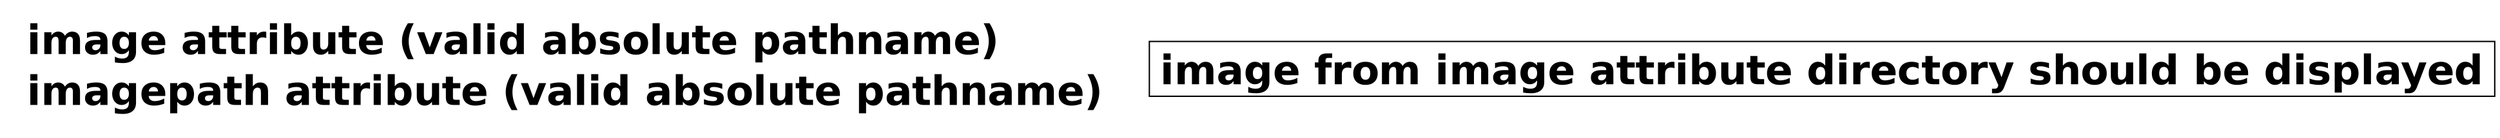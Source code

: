 graph G { imagepath="imagepath_test/imagepath_dir/"

a[shape=plaintext,label=<<TABLE CELLSPACING="2" CELLPADDING="2" BORDER="0" 
CELLBORDER="0"><TR><TD><TABLE CELLSPACING="3" CELLPADDING="1" BORDER="0" 
CELLBORDER="0">
<TR><TD ALIGN="left"><FONT POINT-SIZE="30.0" FACE="Helvetica-Bold">image attribute (valid absolute pathname)</FONT></TD></TR><TR><TD ALIGN="left"><FONT POINT-SIZE="30.0" FACE="Helvetica-Bold">imagepath attribute (valid absolute pathname)</FONT></TD></TR>
</TABLE></TD></TR></TABLE>>];
b[shape=box,fontsize=30,fontname="Helvetica-Bold",label="image from image attribute directory should be displayed",image="imagepath_test/image_dir/image.jpg",labelloc=b];
}

